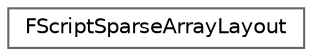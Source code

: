 digraph "Graphical Class Hierarchy"
{
 // INTERACTIVE_SVG=YES
 // LATEX_PDF_SIZE
  bgcolor="transparent";
  edge [fontname=Helvetica,fontsize=10,labelfontname=Helvetica,labelfontsize=10];
  node [fontname=Helvetica,fontsize=10,shape=box,height=0.2,width=0.4];
  rankdir="LR";
  Node0 [id="Node000000",label="FScriptSparseArrayLayout",height=0.2,width=0.4,color="grey40", fillcolor="white", style="filled",URL="$db/d25/structFScriptSparseArrayLayout.html",tooltip=" "];
}

